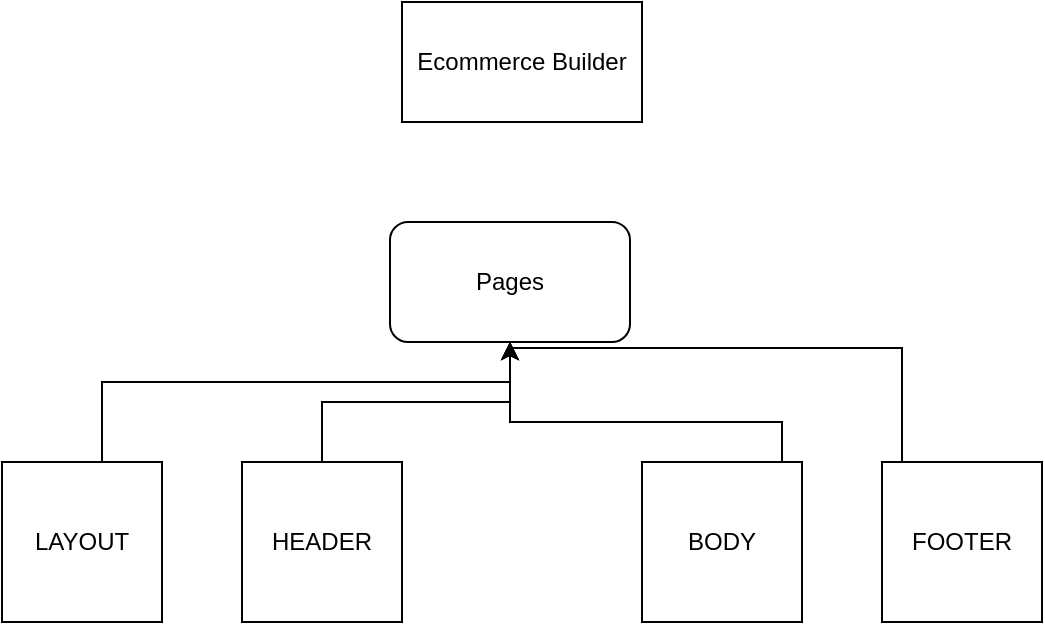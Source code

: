 <mxfile version="13.0.1" type="github">
  <diagram id="tFZdv3qwhZIxvrwCsY4H" name="Page-1">
    <mxGraphModel dx="1021" dy="575" grid="1" gridSize="10" guides="1" tooltips="1" connect="1" arrows="1" fold="1" page="1" pageScale="1" pageWidth="827" pageHeight="1169" math="0" shadow="0">
      <root>
        <mxCell id="0" />
        <mxCell id="1" parent="0" />
        <mxCell id="QCbsA6Bwr62g5eIWSxON-1" value="Ecommerce Builder" style="rounded=0;whiteSpace=wrap;html=1;" vertex="1" parent="1">
          <mxGeometry x="360" y="30" width="120" height="60" as="geometry" />
        </mxCell>
        <mxCell id="QCbsA6Bwr62g5eIWSxON-2" value="Pages" style="rounded=1;whiteSpace=wrap;html=1;" vertex="1" parent="1">
          <mxGeometry x="354" y="140" width="120" height="60" as="geometry" />
        </mxCell>
        <mxCell id="QCbsA6Bwr62g5eIWSxON-11" style="edgeStyle=orthogonalEdgeStyle;rounded=0;orthogonalLoop=1;jettySize=auto;html=1;entryX=0.5;entryY=1;entryDx=0;entryDy=0;" edge="1" parent="1" source="QCbsA6Bwr62g5eIWSxON-3" target="QCbsA6Bwr62g5eIWSxON-2">
          <mxGeometry relative="1" as="geometry">
            <Array as="points">
              <mxPoint x="210" y="220" />
              <mxPoint x="414" y="220" />
            </Array>
          </mxGeometry>
        </mxCell>
        <mxCell id="QCbsA6Bwr62g5eIWSxON-3" value="LAYOUT" style="whiteSpace=wrap;html=1;aspect=fixed;" vertex="1" parent="1">
          <mxGeometry x="160" y="260" width="80" height="80" as="geometry" />
        </mxCell>
        <mxCell id="QCbsA6Bwr62g5eIWSxON-9" style="edgeStyle=orthogonalEdgeStyle;rounded=0;orthogonalLoop=1;jettySize=auto;html=1;entryX=0.5;entryY=1;entryDx=0;entryDy=0;" edge="1" parent="1" source="QCbsA6Bwr62g5eIWSxON-4" target="QCbsA6Bwr62g5eIWSxON-2">
          <mxGeometry relative="1" as="geometry" />
        </mxCell>
        <mxCell id="QCbsA6Bwr62g5eIWSxON-4" value="HEADER" style="whiteSpace=wrap;html=1;aspect=fixed;" vertex="1" parent="1">
          <mxGeometry x="280" y="260" width="80" height="80" as="geometry" />
        </mxCell>
        <mxCell id="QCbsA6Bwr62g5eIWSxON-8" style="edgeStyle=orthogonalEdgeStyle;rounded=0;orthogonalLoop=1;jettySize=auto;html=1;entryX=0.5;entryY=1;entryDx=0;entryDy=0;" edge="1" parent="1" source="QCbsA6Bwr62g5eIWSxON-5" target="QCbsA6Bwr62g5eIWSxON-2">
          <mxGeometry relative="1" as="geometry">
            <Array as="points">
              <mxPoint x="550" y="240" />
              <mxPoint x="414" y="240" />
            </Array>
          </mxGeometry>
        </mxCell>
        <mxCell id="QCbsA6Bwr62g5eIWSxON-5" value="BODY" style="whiteSpace=wrap;html=1;aspect=fixed;" vertex="1" parent="1">
          <mxGeometry x="480" y="260" width="80" height="80" as="geometry" />
        </mxCell>
        <mxCell id="QCbsA6Bwr62g5eIWSxON-7" style="edgeStyle=orthogonalEdgeStyle;rounded=0;orthogonalLoop=1;jettySize=auto;html=1;" edge="1" parent="1" source="QCbsA6Bwr62g5eIWSxON-6" target="QCbsA6Bwr62g5eIWSxON-2">
          <mxGeometry relative="1" as="geometry">
            <mxPoint x="480" y="230" as="targetPoint" />
            <Array as="points">
              <mxPoint x="610" y="300" />
              <mxPoint x="610" y="203" />
              <mxPoint x="414" y="203" />
            </Array>
          </mxGeometry>
        </mxCell>
        <mxCell id="QCbsA6Bwr62g5eIWSxON-6" value="FOOTER" style="whiteSpace=wrap;html=1;aspect=fixed;" vertex="1" parent="1">
          <mxGeometry x="600" y="260" width="80" height="80" as="geometry" />
        </mxCell>
      </root>
    </mxGraphModel>
  </diagram>
</mxfile>

